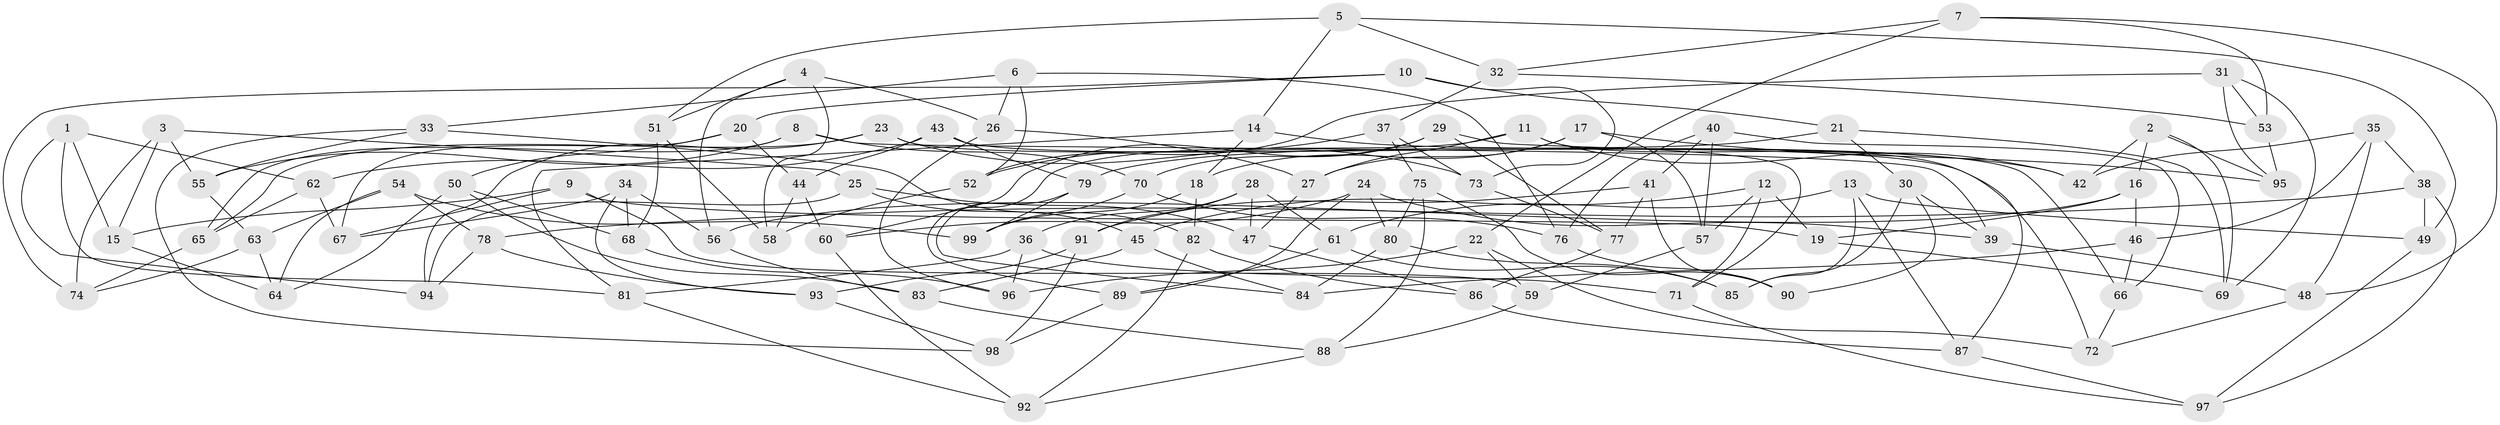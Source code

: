 // Generated by graph-tools (version 1.1) at 2025/38/03/09/25 02:38:05]
// undirected, 99 vertices, 198 edges
graph export_dot {
graph [start="1"]
  node [color=gray90,style=filled];
  1;
  2;
  3;
  4;
  5;
  6;
  7;
  8;
  9;
  10;
  11;
  12;
  13;
  14;
  15;
  16;
  17;
  18;
  19;
  20;
  21;
  22;
  23;
  24;
  25;
  26;
  27;
  28;
  29;
  30;
  31;
  32;
  33;
  34;
  35;
  36;
  37;
  38;
  39;
  40;
  41;
  42;
  43;
  44;
  45;
  46;
  47;
  48;
  49;
  50;
  51;
  52;
  53;
  54;
  55;
  56;
  57;
  58;
  59;
  60;
  61;
  62;
  63;
  64;
  65;
  66;
  67;
  68;
  69;
  70;
  71;
  72;
  73;
  74;
  75;
  76;
  77;
  78;
  79;
  80;
  81;
  82;
  83;
  84;
  85;
  86;
  87;
  88;
  89;
  90;
  91;
  92;
  93;
  94;
  95;
  96;
  97;
  98;
  99;
  1 -- 94;
  1 -- 81;
  1 -- 15;
  1 -- 62;
  2 -- 95;
  2 -- 16;
  2 -- 42;
  2 -- 69;
  3 -- 25;
  3 -- 55;
  3 -- 15;
  3 -- 74;
  4 -- 56;
  4 -- 26;
  4 -- 58;
  4 -- 51;
  5 -- 49;
  5 -- 32;
  5 -- 14;
  5 -- 51;
  6 -- 33;
  6 -- 26;
  6 -- 52;
  6 -- 76;
  7 -- 32;
  7 -- 48;
  7 -- 22;
  7 -- 53;
  8 -- 65;
  8 -- 70;
  8 -- 39;
  8 -- 55;
  9 -- 67;
  9 -- 15;
  9 -- 59;
  9 -- 19;
  10 -- 74;
  10 -- 21;
  10 -- 20;
  10 -- 73;
  11 -- 27;
  11 -- 89;
  11 -- 87;
  11 -- 42;
  12 -- 57;
  12 -- 19;
  12 -- 71;
  12 -- 45;
  13 -- 61;
  13 -- 85;
  13 -- 49;
  13 -- 87;
  14 -- 81;
  14 -- 18;
  14 -- 42;
  15 -- 64;
  16 -- 46;
  16 -- 56;
  16 -- 19;
  17 -- 95;
  17 -- 18;
  17 -- 57;
  17 -- 27;
  18 -- 99;
  18 -- 82;
  19 -- 69;
  20 -- 50;
  20 -- 67;
  20 -- 44;
  21 -- 30;
  21 -- 79;
  21 -- 69;
  22 -- 59;
  22 -- 72;
  22 -- 96;
  23 -- 65;
  23 -- 73;
  23 -- 94;
  23 -- 72;
  24 -- 60;
  24 -- 89;
  24 -- 39;
  24 -- 80;
  25 -- 94;
  25 -- 47;
  25 -- 45;
  26 -- 96;
  26 -- 27;
  27 -- 47;
  28 -- 36;
  28 -- 91;
  28 -- 61;
  28 -- 47;
  29 -- 71;
  29 -- 77;
  29 -- 60;
  29 -- 70;
  30 -- 90;
  30 -- 85;
  30 -- 39;
  31 -- 53;
  31 -- 52;
  31 -- 69;
  31 -- 95;
  32 -- 37;
  32 -- 53;
  33 -- 55;
  33 -- 82;
  33 -- 98;
  34 -- 93;
  34 -- 68;
  34 -- 67;
  34 -- 56;
  35 -- 48;
  35 -- 38;
  35 -- 42;
  35 -- 46;
  36 -- 71;
  36 -- 96;
  36 -- 81;
  37 -- 52;
  37 -- 73;
  37 -- 75;
  38 -- 49;
  38 -- 78;
  38 -- 97;
  39 -- 48;
  40 -- 57;
  40 -- 76;
  40 -- 41;
  40 -- 66;
  41 -- 91;
  41 -- 90;
  41 -- 77;
  43 -- 66;
  43 -- 62;
  43 -- 44;
  43 -- 79;
  44 -- 58;
  44 -- 60;
  45 -- 84;
  45 -- 83;
  46 -- 66;
  46 -- 84;
  47 -- 86;
  48 -- 72;
  49 -- 97;
  50 -- 83;
  50 -- 64;
  50 -- 68;
  51 -- 68;
  51 -- 58;
  52 -- 58;
  53 -- 95;
  54 -- 63;
  54 -- 99;
  54 -- 78;
  54 -- 64;
  55 -- 63;
  56 -- 83;
  57 -- 59;
  59 -- 88;
  60 -- 92;
  61 -- 85;
  61 -- 89;
  62 -- 65;
  62 -- 67;
  63 -- 74;
  63 -- 64;
  65 -- 74;
  66 -- 72;
  68 -- 96;
  70 -- 99;
  70 -- 76;
  71 -- 97;
  73 -- 77;
  75 -- 80;
  75 -- 90;
  75 -- 88;
  76 -- 90;
  77 -- 86;
  78 -- 94;
  78 -- 93;
  79 -- 84;
  79 -- 99;
  80 -- 85;
  80 -- 84;
  81 -- 92;
  82 -- 86;
  82 -- 92;
  83 -- 88;
  86 -- 87;
  87 -- 97;
  88 -- 92;
  89 -- 98;
  91 -- 98;
  91 -- 93;
  93 -- 98;
}

